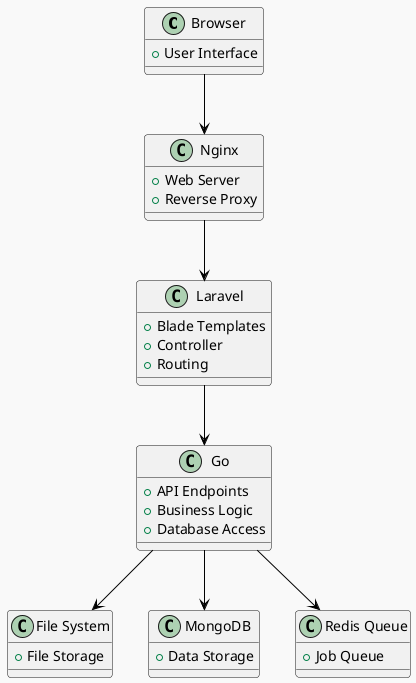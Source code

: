 @startuml
!theme mars
!define RECTANGLE class

!define ARROW -[#000000]->

RECTANGLE Browser {
  + User Interface
}

RECTANGLE Nginx {
  + Web Server
  + Reverse Proxy
}

RECTANGLE Laravel {
  + Blade Templates
  + Controller
  + Routing
}

RECTANGLE Go {
  + API Endpoints
  + Business Logic
  + Database Access
}

RECTANGLE "File System" {
  + File Storage
}

RECTANGLE MongoDB {
  + Data Storage
}

RECTANGLE "Redis Queue" {
  + Job Queue
}

Browser ARROW Nginx
Nginx ARROW Laravel
Laravel ARROW Go
Go ARROW "File System"
Go ARROW MongoDB
Go ARROW "Redis Queue"
@enduml